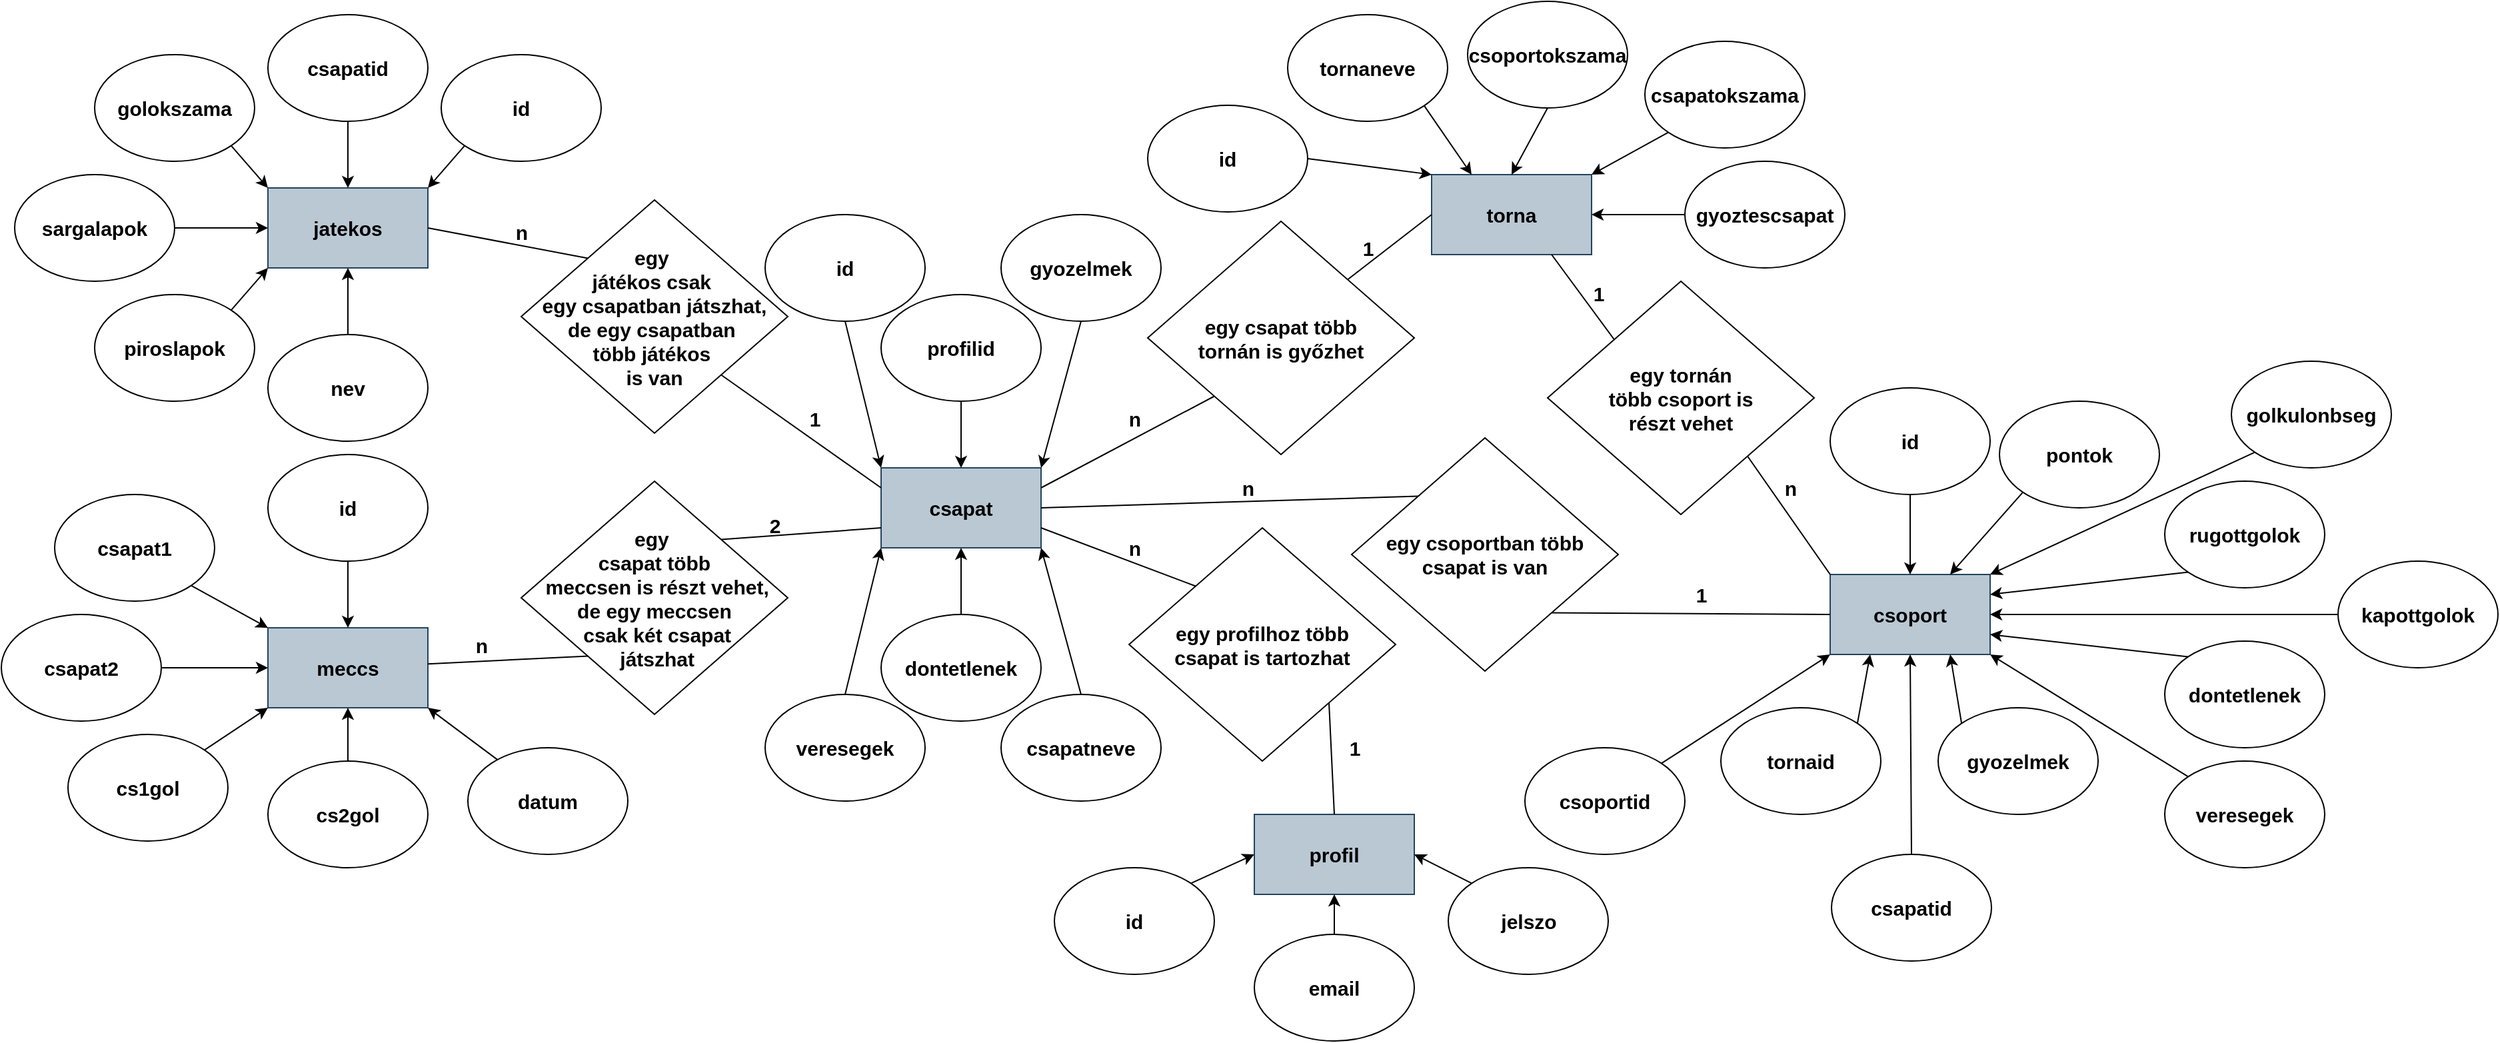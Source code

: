 <mxfile version="26.0.11">
  <diagram name="1 oldal" id="45SWZGfpTmhMQtiN2HCz">
    <mxGraphModel dx="5294" dy="1087" grid="1" gridSize="10" guides="1" tooltips="1" connect="1" arrows="1" fold="1" page="1" pageScale="1" pageWidth="827" pageHeight="1169" math="0" shadow="0">
      <root>
        <mxCell id="0" />
        <mxCell id="1" parent="0" />
        <mxCell id="uHJgrBrWEWg00T_D0lwI-1" value="&lt;font&gt;torna&lt;/font&gt;" style="rounded=0;whiteSpace=wrap;html=1;strokeWidth=1;fontStyle=1;fontSize=15;fontFamily=Helvetica;fillColor=#bac8d3;strokeColor=#23445d;" parent="1" vertex="1">
          <mxGeometry x="-1627" y="130" width="120" height="60" as="geometry" />
        </mxCell>
        <mxCell id="uHJgrBrWEWg00T_D0lwI-2" value="&lt;font&gt;csoportokszama&lt;/font&gt;" style="ellipse;whiteSpace=wrap;html=1;strokeWidth=1;fontStyle=1;fontSize=15;fontFamily=Helvetica;" parent="1" vertex="1">
          <mxGeometry x="-1600" width="120" height="80" as="geometry" />
        </mxCell>
        <mxCell id="uHJgrBrWEWg00T_D0lwI-3" value="&lt;font&gt;csapatokszama&lt;/font&gt;" style="ellipse;whiteSpace=wrap;html=1;strokeWidth=1;fontStyle=1;fontSize=15;fontFamily=Helvetica;" parent="1" vertex="1">
          <mxGeometry x="-1467" y="30" width="120" height="80" as="geometry" />
        </mxCell>
        <mxCell id="uHJgrBrWEWg00T_D0lwI-4" value="&lt;font&gt;id&lt;/font&gt;" style="ellipse;whiteSpace=wrap;html=1;strokeWidth=1;fontStyle=1;fontSize=15;fontFamily=Helvetica;" parent="1" vertex="1">
          <mxGeometry x="-1840" y="78" width="120" height="80" as="geometry" />
        </mxCell>
        <mxCell id="uHJgrBrWEWg00T_D0lwI-6" value="&lt;font&gt;gyoztescsapat&lt;/font&gt;" style="ellipse;whiteSpace=wrap;html=1;strokeWidth=1;fontStyle=1;fontSize=15;fontFamily=Helvetica;" parent="1" vertex="1">
          <mxGeometry x="-1437" y="120" width="120" height="80" as="geometry" />
        </mxCell>
        <mxCell id="uHJgrBrWEWg00T_D0lwI-7" value="" style="endArrow=classic;html=1;rounded=0;exitX=1;exitY=0.5;exitDx=0;exitDy=0;entryX=0;entryY=0;entryDx=0;entryDy=0;strokeWidth=1;fontStyle=1;fontSize=15;fontFamily=Helvetica;" parent="1" source="uHJgrBrWEWg00T_D0lwI-4" target="uHJgrBrWEWg00T_D0lwI-1" edge="1">
          <mxGeometry width="50" height="50" relative="1" as="geometry">
            <mxPoint x="-1467" y="250" as="sourcePoint" />
            <mxPoint x="-1417" y="200" as="targetPoint" />
          </mxGeometry>
        </mxCell>
        <mxCell id="uHJgrBrWEWg00T_D0lwI-8" value="" style="endArrow=classic;html=1;rounded=0;exitX=0.5;exitY=1;exitDx=0;exitDy=0;entryX=0.5;entryY=0;entryDx=0;entryDy=0;strokeWidth=1;fontStyle=1;fontSize=15;fontFamily=Helvetica;" parent="1" source="uHJgrBrWEWg00T_D0lwI-2" target="uHJgrBrWEWg00T_D0lwI-1" edge="1">
          <mxGeometry width="50" height="50" relative="1" as="geometry">
            <mxPoint x="-1197" y="260" as="sourcePoint" />
            <mxPoint x="-1147" y="210" as="targetPoint" />
          </mxGeometry>
        </mxCell>
        <mxCell id="uHJgrBrWEWg00T_D0lwI-9" value="" style="endArrow=classic;html=1;rounded=0;exitX=0;exitY=1;exitDx=0;exitDy=0;entryX=1;entryY=0;entryDx=0;entryDy=0;strokeWidth=1;fontStyle=1;fontSize=15;fontFamily=Helvetica;" parent="1" source="uHJgrBrWEWg00T_D0lwI-3" target="uHJgrBrWEWg00T_D0lwI-1" edge="1">
          <mxGeometry width="50" height="50" relative="1" as="geometry">
            <mxPoint x="-1197" y="260" as="sourcePoint" />
            <mxPoint x="-1147" y="210" as="targetPoint" />
          </mxGeometry>
        </mxCell>
        <mxCell id="uHJgrBrWEWg00T_D0lwI-10" value="" style="endArrow=classic;html=1;rounded=0;exitX=0;exitY=0.5;exitDx=0;exitDy=0;entryX=1;entryY=0.5;entryDx=0;entryDy=0;strokeWidth=1;fontStyle=1;fontSize=15;fontFamily=Helvetica;" parent="1" source="uHJgrBrWEWg00T_D0lwI-6" target="uHJgrBrWEWg00T_D0lwI-1" edge="1">
          <mxGeometry width="50" height="50" relative="1" as="geometry">
            <mxPoint x="-1197" y="260" as="sourcePoint" />
            <mxPoint x="-1147" y="210" as="targetPoint" />
          </mxGeometry>
        </mxCell>
        <mxCell id="uHJgrBrWEWg00T_D0lwI-11" value="&lt;font&gt;csoport&lt;/font&gt;" style="rounded=0;whiteSpace=wrap;html=1;strokeWidth=1;fontStyle=1;fontSize=15;fontFamily=Helvetica;fillColor=#bac8d3;strokeColor=#23445d;" parent="1" vertex="1">
          <mxGeometry x="-1328" y="430" width="120" height="60" as="geometry" />
        </mxCell>
        <mxCell id="uHJgrBrWEWg00T_D0lwI-12" value="&lt;font&gt;veresegek&lt;/font&gt;" style="ellipse;whiteSpace=wrap;html=1;strokeWidth=1;fontStyle=1;fontSize=15;fontFamily=Helvetica;" parent="1" vertex="1">
          <mxGeometry x="-1077" y="570" width="120" height="80" as="geometry" />
        </mxCell>
        <mxCell id="uHJgrBrWEWg00T_D0lwI-13" value="&lt;font&gt;csoportid&lt;/font&gt;" style="ellipse;whiteSpace=wrap;html=1;strokeWidth=1;fontStyle=1;fontSize=15;fontFamily=Helvetica;" parent="1" vertex="1">
          <mxGeometry x="-1557" y="560" width="120" height="80" as="geometry" />
        </mxCell>
        <mxCell id="uHJgrBrWEWg00T_D0lwI-14" value="&lt;font&gt;id&lt;/font&gt;" style="ellipse;whiteSpace=wrap;html=1;strokeWidth=1;fontStyle=1;fontSize=15;fontFamily=Helvetica;" parent="1" vertex="1">
          <mxGeometry x="-1328" y="290" width="120" height="80" as="geometry" />
        </mxCell>
        <mxCell id="uHJgrBrWEWg00T_D0lwI-15" value="&lt;font&gt;csapatid&lt;/font&gt;" style="ellipse;whiteSpace=wrap;html=1;strokeWidth=1;fontStyle=1;fontSize=15;fontFamily=Helvetica;" parent="1" vertex="1">
          <mxGeometry x="-1327" y="640" width="120" height="80" as="geometry" />
        </mxCell>
        <mxCell id="uHJgrBrWEWg00T_D0lwI-16" value="" style="endArrow=classic;html=1;rounded=0;exitX=0.5;exitY=1;exitDx=0;exitDy=0;entryX=0.5;entryY=0;entryDx=0;entryDy=0;strokeWidth=1;fontStyle=1;fontSize=15;fontFamily=Helvetica;" parent="1" source="uHJgrBrWEWg00T_D0lwI-14" target="uHJgrBrWEWg00T_D0lwI-11" edge="1">
          <mxGeometry width="50" height="50" relative="1" as="geometry">
            <mxPoint x="-1168" y="550" as="sourcePoint" />
            <mxPoint x="-1118" y="500" as="targetPoint" />
          </mxGeometry>
        </mxCell>
        <mxCell id="uHJgrBrWEWg00T_D0lwI-17" value="" style="endArrow=classic;html=1;rounded=0;exitX=0;exitY=0;exitDx=0;exitDy=0;entryX=1;entryY=1;entryDx=0;entryDy=0;strokeWidth=1;fontStyle=1;fontSize=15;fontFamily=Helvetica;" parent="1" source="uHJgrBrWEWg00T_D0lwI-12" target="uHJgrBrWEWg00T_D0lwI-11" edge="1">
          <mxGeometry width="50" height="50" relative="1" as="geometry">
            <mxPoint x="-1268" y="560" as="sourcePoint" />
            <mxPoint x="-1268" y="490" as="targetPoint" />
          </mxGeometry>
        </mxCell>
        <mxCell id="uHJgrBrWEWg00T_D0lwI-18" value="" style="endArrow=classic;html=1;rounded=0;exitX=1;exitY=0;exitDx=0;exitDy=0;entryX=0;entryY=1;entryDx=0;entryDy=0;strokeWidth=1;fontStyle=1;fontSize=15;fontFamily=Helvetica;" parent="1" source="uHJgrBrWEWg00T_D0lwI-13" target="uHJgrBrWEWg00T_D0lwI-11" edge="1">
          <mxGeometry width="50" height="50" relative="1" as="geometry">
            <mxPoint x="-898" y="560" as="sourcePoint" />
            <mxPoint x="-848" y="510" as="targetPoint" />
          </mxGeometry>
        </mxCell>
        <mxCell id="uHJgrBrWEWg00T_D0lwI-19" value="" style="endArrow=classic;html=1;rounded=0;exitX=0.5;exitY=0;exitDx=0;exitDy=0;entryX=0.5;entryY=1;entryDx=0;entryDy=0;strokeWidth=1;fontStyle=1;fontSize=15;fontFamily=Helvetica;" parent="1" source="uHJgrBrWEWg00T_D0lwI-15" target="uHJgrBrWEWg00T_D0lwI-11" edge="1">
          <mxGeometry width="50" height="50" relative="1" as="geometry">
            <mxPoint x="-898" y="560" as="sourcePoint" />
            <mxPoint x="-848" y="510" as="targetPoint" />
          </mxGeometry>
        </mxCell>
        <mxCell id="uHJgrBrWEWg00T_D0lwI-20" value="&lt;font&gt;dontetlenek&lt;/font&gt;" style="ellipse;whiteSpace=wrap;html=1;strokeWidth=1;fontStyle=1;fontSize=15;fontFamily=Helvetica;" parent="1" vertex="1">
          <mxGeometry x="-1077" y="480" width="120" height="80" as="geometry" />
        </mxCell>
        <mxCell id="uHJgrBrWEWg00T_D0lwI-21" value="&lt;font&gt;rugottgolok&lt;/font&gt;" style="ellipse;whiteSpace=wrap;html=1;strokeWidth=1;fontStyle=1;fontSize=15;fontFamily=Helvetica;" parent="1" vertex="1">
          <mxGeometry x="-1077" y="360" width="120" height="80" as="geometry" />
        </mxCell>
        <mxCell id="uHJgrBrWEWg00T_D0lwI-22" value="&lt;font&gt;pontok&lt;/font&gt;" style="ellipse;whiteSpace=wrap;html=1;strokeWidth=1;fontStyle=1;fontSize=15;fontFamily=Helvetica;" parent="1" vertex="1">
          <mxGeometry x="-1201" y="300" width="120" height="80" as="geometry" />
        </mxCell>
        <mxCell id="uHJgrBrWEWg00T_D0lwI-24" value="" style="endArrow=none;html=1;rounded=0;entryX=0;entryY=0;entryDx=0;entryDy=0;exitX=1;exitY=1;exitDx=0;exitDy=0;strokeWidth=1;fontStyle=1;fontSize=15;fontFamily=Helvetica;" parent="1" source="PWvbE_PI87FFjgbpCW56-83" target="uHJgrBrWEWg00T_D0lwI-11" edge="1">
          <mxGeometry width="50" height="50" relative="1" as="geometry">
            <mxPoint x="-1390.5" y="332.5" as="sourcePoint" />
            <mxPoint x="-1378" y="390" as="targetPoint" />
          </mxGeometry>
        </mxCell>
        <mxCell id="uHJgrBrWEWg00T_D0lwI-25" value="&lt;font&gt;n&lt;/font&gt;" style="text;html=1;align=center;verticalAlign=middle;resizable=0;points=[];autosize=1;strokeColor=none;fillColor=none;strokeWidth=1;fontStyle=1;fontSize=15;fontFamily=Helvetica;" parent="1" vertex="1">
          <mxGeometry x="-1373" y="350" width="30" height="30" as="geometry" />
        </mxCell>
        <mxCell id="uHJgrBrWEWg00T_D0lwI-26" value="" style="endArrow=none;html=1;rounded=0;exitX=0.75;exitY=1;exitDx=0;exitDy=0;entryX=0;entryY=0;entryDx=0;entryDy=0;strokeWidth=1;fontStyle=1;fontSize=15;fontFamily=Helvetica;" parent="1" source="uHJgrBrWEWg00T_D0lwI-1" target="PWvbE_PI87FFjgbpCW56-83" edge="1">
          <mxGeometry width="50" height="50" relative="1" as="geometry">
            <mxPoint x="-1427" y="430" as="sourcePoint" />
            <mxPoint x="-1485.5" y="257.5" as="targetPoint" />
          </mxGeometry>
        </mxCell>
        <mxCell id="uHJgrBrWEWg00T_D0lwI-27" value="1" style="text;html=1;align=center;verticalAlign=middle;resizable=0;points=[];autosize=1;strokeColor=none;fillColor=none;strokeWidth=1;fontStyle=1;fontSize=15;fontFamily=Helvetica;" parent="1" vertex="1">
          <mxGeometry x="-1517" y="204" width="30" height="30" as="geometry" />
        </mxCell>
        <mxCell id="uHJgrBrWEWg00T_D0lwI-28" value="" style="endArrow=classic;html=1;rounded=0;exitX=0;exitY=0;exitDx=0;exitDy=0;entryX=1;entryY=0.75;entryDx=0;entryDy=0;strokeWidth=1;fontStyle=1;fontSize=15;fontFamily=Helvetica;" parent="1" source="uHJgrBrWEWg00T_D0lwI-20" target="uHJgrBrWEWg00T_D0lwI-11" edge="1">
          <mxGeometry width="50" height="50" relative="1" as="geometry">
            <mxPoint x="-1268" y="290" as="sourcePoint" />
            <mxPoint x="-1218" y="240" as="targetPoint" />
          </mxGeometry>
        </mxCell>
        <mxCell id="uHJgrBrWEWg00T_D0lwI-29" value="" style="endArrow=classic;html=1;rounded=0;entryX=1;entryY=0.25;entryDx=0;entryDy=0;exitX=0;exitY=1;exitDx=0;exitDy=0;strokeWidth=1;fontStyle=1;fontSize=15;fontFamily=Helvetica;" parent="1" source="uHJgrBrWEWg00T_D0lwI-21" target="uHJgrBrWEWg00T_D0lwI-11" edge="1">
          <mxGeometry width="50" height="50" relative="1" as="geometry">
            <mxPoint x="-1007" y="420" as="sourcePoint" />
            <mxPoint x="-1218" y="240" as="targetPoint" />
          </mxGeometry>
        </mxCell>
        <mxCell id="uHJgrBrWEWg00T_D0lwI-30" value="" style="endArrow=classic;html=1;rounded=0;exitX=0;exitY=1;exitDx=0;exitDy=0;entryX=0.75;entryY=0;entryDx=0;entryDy=0;strokeWidth=1;fontStyle=1;fontSize=15;fontFamily=Helvetica;" parent="1" source="uHJgrBrWEWg00T_D0lwI-22" target="uHJgrBrWEWg00T_D0lwI-11" edge="1">
          <mxGeometry width="50" height="50" relative="1" as="geometry">
            <mxPoint x="-1268" y="290" as="sourcePoint" />
            <mxPoint x="-1218" y="240" as="targetPoint" />
          </mxGeometry>
        </mxCell>
        <mxCell id="uHJgrBrWEWg00T_D0lwI-31" value="gyozelmek" style="ellipse;whiteSpace=wrap;html=1;strokeWidth=1;fontStyle=1;fontSize=15;fontFamily=Helvetica;" parent="1" vertex="1">
          <mxGeometry x="-1247" y="530" width="120" height="80" as="geometry" />
        </mxCell>
        <mxCell id="uHJgrBrWEWg00T_D0lwI-32" value="golkulonbseg" style="ellipse;whiteSpace=wrap;html=1;strokeWidth=1;fontStyle=1;fontSize=15;fontFamily=Helvetica;" parent="1" vertex="1">
          <mxGeometry x="-1027" y="270" width="120" height="80" as="geometry" />
        </mxCell>
        <mxCell id="uHJgrBrWEWg00T_D0lwI-33" value="kapottgolok" style="ellipse;whiteSpace=wrap;html=1;strokeWidth=1;fontStyle=1;fontSize=15;fontFamily=Helvetica;" parent="1" vertex="1">
          <mxGeometry x="-947" y="420" width="120" height="80" as="geometry" />
        </mxCell>
        <mxCell id="uHJgrBrWEWg00T_D0lwI-34" value="tornaid" style="ellipse;whiteSpace=wrap;html=1;strokeWidth=1;fontStyle=1;fontSize=15;fontFamily=Helvetica;" parent="1" vertex="1">
          <mxGeometry x="-1410" y="530" width="120" height="80" as="geometry" />
        </mxCell>
        <mxCell id="uHJgrBrWEWg00T_D0lwI-35" value="" style="endArrow=classic;html=1;rounded=0;entryX=0.25;entryY=1;entryDx=0;entryDy=0;strokeWidth=1;fontStyle=1;fontSize=15;fontFamily=Helvetica;exitX=1;exitY=0;exitDx=0;exitDy=0;" parent="1" source="uHJgrBrWEWg00T_D0lwI-34" target="uHJgrBrWEWg00T_D0lwI-11" edge="1">
          <mxGeometry width="50" height="50" relative="1" as="geometry">
            <mxPoint x="-1310" y="530" as="sourcePoint" />
            <mxPoint x="-1407" y="460" as="targetPoint" />
          </mxGeometry>
        </mxCell>
        <mxCell id="uHJgrBrWEWg00T_D0lwI-36" value="" style="endArrow=classic;html=1;rounded=0;exitX=0;exitY=0;exitDx=0;exitDy=0;entryX=0.75;entryY=1;entryDx=0;entryDy=0;strokeWidth=1;fontStyle=1;fontSize=15;fontFamily=Helvetica;" parent="1" source="uHJgrBrWEWg00T_D0lwI-31" target="uHJgrBrWEWg00T_D0lwI-11" edge="1">
          <mxGeometry width="50" height="50" relative="1" as="geometry">
            <mxPoint x="-1177" y="510" as="sourcePoint" />
            <mxPoint x="-1127" y="460" as="targetPoint" />
          </mxGeometry>
        </mxCell>
        <mxCell id="uHJgrBrWEWg00T_D0lwI-37" value="" style="endArrow=classic;html=1;rounded=0;exitX=0;exitY=0.5;exitDx=0;exitDy=0;entryX=1;entryY=0.5;entryDx=0;entryDy=0;strokeWidth=1;fontStyle=1;fontSize=15;fontFamily=Helvetica;" parent="1" source="uHJgrBrWEWg00T_D0lwI-33" target="uHJgrBrWEWg00T_D0lwI-11" edge="1">
          <mxGeometry width="50" height="50" relative="1" as="geometry">
            <mxPoint x="-1177" y="510" as="sourcePoint" />
            <mxPoint x="-1127" y="460" as="targetPoint" />
          </mxGeometry>
        </mxCell>
        <mxCell id="uHJgrBrWEWg00T_D0lwI-38" value="" style="endArrow=classic;html=1;rounded=0;exitX=0;exitY=1;exitDx=0;exitDy=0;entryX=1;entryY=0;entryDx=0;entryDy=0;strokeWidth=1;fontStyle=1;fontSize=15;fontFamily=Helvetica;" parent="1" source="uHJgrBrWEWg00T_D0lwI-32" target="uHJgrBrWEWg00T_D0lwI-11" edge="1">
          <mxGeometry width="50" height="50" relative="1" as="geometry">
            <mxPoint x="-1177" y="510" as="sourcePoint" />
            <mxPoint x="-1127" y="460" as="targetPoint" />
          </mxGeometry>
        </mxCell>
        <mxCell id="PWvbE_PI87FFjgbpCW56-3" value="&lt;font&gt;&lt;span&gt;profil&lt;/span&gt;&lt;/font&gt;" style="rounded=0;whiteSpace=wrap;html=1;fontSize=15;strokeWidth=1;fontStyle=1;fillColor=#bac8d3;strokeColor=#23445d;" vertex="1" parent="1">
          <mxGeometry x="-1760" y="610" width="120" height="60" as="geometry" />
        </mxCell>
        <mxCell id="PWvbE_PI87FFjgbpCW56-4" value="&lt;font&gt;jelszo&lt;/font&gt;" style="ellipse;whiteSpace=wrap;html=1;strokeWidth=1;fontStyle=1;fontSize=15;fontFamily=Helvetica;" vertex="1" parent="1">
          <mxGeometry x="-1614.5" y="650" width="120" height="80" as="geometry" />
        </mxCell>
        <mxCell id="PWvbE_PI87FFjgbpCW56-6" value="&lt;font&gt;id&lt;/font&gt;" style="ellipse;whiteSpace=wrap;html=1;strokeWidth=1;fontStyle=1;fontSize=15;fontFamily=Helvetica;" vertex="1" parent="1">
          <mxGeometry x="-1910" y="650" width="120" height="80" as="geometry" />
        </mxCell>
        <mxCell id="PWvbE_PI87FFjgbpCW56-7" value="&lt;font&gt;email&lt;/font&gt;" style="ellipse;whiteSpace=wrap;html=1;strokeWidth=1;fontStyle=1;fontSize=15;fontFamily=Helvetica;" vertex="1" parent="1">
          <mxGeometry x="-1760" y="700" width="120" height="80" as="geometry" />
        </mxCell>
        <mxCell id="PWvbE_PI87FFjgbpCW56-8" value="" style="endArrow=classic;html=1;rounded=0;exitX=0;exitY=0;exitDx=0;exitDy=0;entryX=1;entryY=0.5;entryDx=0;entryDy=0;fontSize=15;strokeWidth=1;fontStyle=1" edge="1" parent="1" source="PWvbE_PI87FFjgbpCW56-4" target="PWvbE_PI87FFjgbpCW56-3">
          <mxGeometry width="50" height="50" relative="1" as="geometry">
            <mxPoint x="-1570" y="520" as="sourcePoint" />
            <mxPoint x="-1520" y="470" as="targetPoint" />
          </mxGeometry>
        </mxCell>
        <mxCell id="PWvbE_PI87FFjgbpCW56-10" value="" style="endArrow=classic;html=1;rounded=0;exitX=0.5;exitY=0;exitDx=0;exitDy=0;entryX=0.5;entryY=1;entryDx=0;entryDy=0;fontSize=15;strokeWidth=1;fontStyle=1" edge="1" parent="1" source="PWvbE_PI87FFjgbpCW56-7" target="PWvbE_PI87FFjgbpCW56-3">
          <mxGeometry width="50" height="50" relative="1" as="geometry">
            <mxPoint x="-1570" y="520" as="sourcePoint" />
            <mxPoint x="-1520" y="470" as="targetPoint" />
          </mxGeometry>
        </mxCell>
        <mxCell id="PWvbE_PI87FFjgbpCW56-11" value="" style="endArrow=classic;html=1;rounded=0;exitX=1;exitY=0;exitDx=0;exitDy=0;entryX=0;entryY=0.5;entryDx=0;entryDy=0;fontSize=15;strokeWidth=1;fontStyle=1" edge="1" parent="1" source="PWvbE_PI87FFjgbpCW56-6" target="PWvbE_PI87FFjgbpCW56-3">
          <mxGeometry width="50" height="50" relative="1" as="geometry">
            <mxPoint x="-1570" y="520" as="sourcePoint" />
            <mxPoint x="-1520" y="470" as="targetPoint" />
          </mxGeometry>
        </mxCell>
        <mxCell id="PWvbE_PI87FFjgbpCW56-12" value="&lt;font&gt;&lt;span&gt;csapat&lt;/span&gt;&lt;/font&gt;" style="rounded=0;whiteSpace=wrap;html=1;fontSize=15;strokeWidth=1;fontStyle=1;fillColor=#bac8d3;strokeColor=#23445d;" vertex="1" parent="1">
          <mxGeometry x="-2040" y="350" width="120" height="60" as="geometry" />
        </mxCell>
        <mxCell id="PWvbE_PI87FFjgbpCW56-13" value="&lt;font&gt;profilid&lt;/font&gt;" style="ellipse;whiteSpace=wrap;html=1;strokeWidth=1;fontStyle=1;fontSize=15;fontFamily=Helvetica;" vertex="1" parent="1">
          <mxGeometry x="-2040" y="220" width="120" height="80" as="geometry" />
        </mxCell>
        <mxCell id="PWvbE_PI87FFjgbpCW56-14" value="&lt;font&gt;gyozelmek&lt;/font&gt;" style="ellipse;whiteSpace=wrap;html=1;strokeWidth=1;fontStyle=1;fontSize=15;fontFamily=Helvetica;" vertex="1" parent="1">
          <mxGeometry x="-1950" y="160" width="120" height="80" as="geometry" />
        </mxCell>
        <mxCell id="PWvbE_PI87FFjgbpCW56-15" value="&lt;font&gt;id&lt;/font&gt;" style="ellipse;whiteSpace=wrap;html=1;strokeWidth=1;fontStyle=1;fontSize=15;fontFamily=Helvetica;" vertex="1" parent="1">
          <mxGeometry x="-2127" y="160" width="120" height="80" as="geometry" />
        </mxCell>
        <mxCell id="PWvbE_PI87FFjgbpCW56-17" value="" style="endArrow=classic;html=1;rounded=0;exitX=0.5;exitY=1;exitDx=0;exitDy=0;entryX=0.5;entryY=0;entryDx=0;entryDy=0;fontSize=15;strokeWidth=1;fontStyle=1" edge="1" parent="1" source="PWvbE_PI87FFjgbpCW56-13" target="PWvbE_PI87FFjgbpCW56-12">
          <mxGeometry width="50" height="50" relative="1" as="geometry">
            <mxPoint x="-1860" y="250" as="sourcePoint" />
            <mxPoint x="-1810" y="200" as="targetPoint" />
          </mxGeometry>
        </mxCell>
        <mxCell id="PWvbE_PI87FFjgbpCW56-18" value="" style="endArrow=classic;html=1;rounded=0;exitX=0.5;exitY=1;exitDx=0;exitDy=0;entryX=1;entryY=0;entryDx=0;entryDy=0;fontSize=15;strokeWidth=1;fontStyle=1" edge="1" parent="1" source="PWvbE_PI87FFjgbpCW56-14" target="PWvbE_PI87FFjgbpCW56-12">
          <mxGeometry width="50" height="50" relative="1" as="geometry">
            <mxPoint x="-1860" y="250" as="sourcePoint" />
            <mxPoint x="-1810" y="200" as="targetPoint" />
          </mxGeometry>
        </mxCell>
        <mxCell id="PWvbE_PI87FFjgbpCW56-20" value="" style="endArrow=classic;html=1;rounded=0;exitX=0.5;exitY=1;exitDx=0;exitDy=0;entryX=0;entryY=0;entryDx=0;entryDy=0;fontSize=15;strokeWidth=1;fontStyle=1" edge="1" parent="1" source="PWvbE_PI87FFjgbpCW56-15" target="PWvbE_PI87FFjgbpCW56-12">
          <mxGeometry width="50" height="50" relative="1" as="geometry">
            <mxPoint x="-1860" y="250" as="sourcePoint" />
            <mxPoint x="-1810" y="200" as="targetPoint" />
          </mxGeometry>
        </mxCell>
        <mxCell id="PWvbE_PI87FFjgbpCW56-21" value="&lt;font&gt;&lt;span&gt;meccs&lt;/span&gt;&lt;/font&gt;" style="rounded=0;whiteSpace=wrap;html=1;fontSize=15;strokeWidth=1;fontStyle=1;fillColor=#bac8d3;strokeColor=#23445d;" vertex="1" parent="1">
          <mxGeometry x="-2500" y="470" width="120" height="60" as="geometry" />
        </mxCell>
        <mxCell id="PWvbE_PI87FFjgbpCW56-22" value="&lt;font&gt;csapat1&lt;/font&gt;" style="ellipse;whiteSpace=wrap;html=1;strokeWidth=1;fontStyle=1;fontSize=15;fontFamily=Helvetica;" vertex="1" parent="1">
          <mxGeometry x="-2660" y="370" width="120" height="80" as="geometry" />
        </mxCell>
        <mxCell id="PWvbE_PI87FFjgbpCW56-23" value="&lt;font&gt;csapat2&lt;/font&gt;" style="ellipse;whiteSpace=wrap;html=1;strokeWidth=1;fontStyle=1;fontSize=15;fontFamily=Helvetica;" vertex="1" parent="1">
          <mxGeometry x="-2700" y="460" width="120" height="80" as="geometry" />
        </mxCell>
        <mxCell id="PWvbE_PI87FFjgbpCW56-24" value="&lt;font&gt;id&lt;/font&gt;" style="ellipse;whiteSpace=wrap;html=1;strokeWidth=1;fontStyle=1;fontSize=15;fontFamily=Helvetica;" vertex="1" parent="1">
          <mxGeometry x="-2500" y="340" width="120" height="80" as="geometry" />
        </mxCell>
        <mxCell id="PWvbE_PI87FFjgbpCW56-25" value="&lt;font&gt;cs1gol&lt;/font&gt;" style="ellipse;whiteSpace=wrap;html=1;strokeWidth=1;fontStyle=1;fontSize=15;fontFamily=Helvetica;" vertex="1" parent="1">
          <mxGeometry x="-2650" y="550" width="120" height="80" as="geometry" />
        </mxCell>
        <mxCell id="PWvbE_PI87FFjgbpCW56-26" value="" style="endArrow=classic;html=1;rounded=0;exitX=1;exitY=1;exitDx=0;exitDy=0;entryX=0;entryY=0;entryDx=0;entryDy=0;fontSize=15;strokeWidth=1;fontStyle=1" edge="1" parent="1" source="PWvbE_PI87FFjgbpCW56-22" target="PWvbE_PI87FFjgbpCW56-21">
          <mxGeometry width="50" height="50" relative="1" as="geometry">
            <mxPoint x="-2310" y="370" as="sourcePoint" />
            <mxPoint x="-2260" y="320" as="targetPoint" />
          </mxGeometry>
        </mxCell>
        <mxCell id="PWvbE_PI87FFjgbpCW56-27" value="" style="endArrow=classic;html=1;rounded=0;exitX=1;exitY=0.5;exitDx=0;exitDy=0;entryX=0;entryY=0.5;entryDx=0;entryDy=0;fontSize=15;strokeWidth=1;fontStyle=1" edge="1" parent="1" source="PWvbE_PI87FFjgbpCW56-23" target="PWvbE_PI87FFjgbpCW56-21">
          <mxGeometry width="50" height="50" relative="1" as="geometry">
            <mxPoint x="-2310" y="370" as="sourcePoint" />
            <mxPoint x="-2260" y="320" as="targetPoint" />
          </mxGeometry>
        </mxCell>
        <mxCell id="PWvbE_PI87FFjgbpCW56-28" value="" style="endArrow=classic;html=1;rounded=0;exitX=1;exitY=0;exitDx=0;exitDy=0;entryX=0;entryY=1;entryDx=0;entryDy=0;fontSize=15;strokeWidth=1;fontStyle=1" edge="1" parent="1" source="PWvbE_PI87FFjgbpCW56-25" target="PWvbE_PI87FFjgbpCW56-21">
          <mxGeometry width="50" height="50" relative="1" as="geometry">
            <mxPoint x="-2310" y="370" as="sourcePoint" />
            <mxPoint x="-2260" y="320" as="targetPoint" />
          </mxGeometry>
        </mxCell>
        <mxCell id="PWvbE_PI87FFjgbpCW56-29" value="" style="endArrow=classic;html=1;rounded=0;exitX=0.5;exitY=1;exitDx=0;exitDy=0;entryX=0.5;entryY=0;entryDx=0;entryDy=0;fontSize=15;strokeWidth=1;fontStyle=1" edge="1" parent="1" source="PWvbE_PI87FFjgbpCW56-24" target="PWvbE_PI87FFjgbpCW56-21">
          <mxGeometry width="50" height="50" relative="1" as="geometry">
            <mxPoint x="-2310" y="370" as="sourcePoint" />
            <mxPoint x="-2260" y="320" as="targetPoint" />
          </mxGeometry>
        </mxCell>
        <mxCell id="PWvbE_PI87FFjgbpCW56-30" value="&lt;font&gt;&lt;span&gt;jatekos&lt;/span&gt;&lt;/font&gt;" style="rounded=0;whiteSpace=wrap;html=1;fontSize=15;strokeWidth=1;fontStyle=1;fillColor=#bac8d3;strokeColor=#23445d;" vertex="1" parent="1">
          <mxGeometry x="-2500" y="140" width="120" height="60" as="geometry" />
        </mxCell>
        <mxCell id="PWvbE_PI87FFjgbpCW56-31" value="&lt;font&gt;id&lt;/font&gt;" style="ellipse;whiteSpace=wrap;html=1;strokeWidth=1;fontStyle=1;fontSize=15;fontFamily=Helvetica;" vertex="1" parent="1">
          <mxGeometry x="-2370" y="40" width="120" height="80" as="geometry" />
        </mxCell>
        <mxCell id="PWvbE_PI87FFjgbpCW56-32" value="&lt;font&gt;csapatid&lt;/font&gt;" style="ellipse;whiteSpace=wrap;html=1;strokeWidth=1;fontStyle=1;fontSize=15;fontFamily=Helvetica;" vertex="1" parent="1">
          <mxGeometry x="-2500" y="10" width="120" height="80" as="geometry" />
        </mxCell>
        <mxCell id="PWvbE_PI87FFjgbpCW56-33" value="&lt;font&gt;golokszama&lt;/font&gt;" style="ellipse;whiteSpace=wrap;html=1;strokeWidth=1;fontStyle=1;fontSize=15;fontFamily=Helvetica;" vertex="1" parent="1">
          <mxGeometry x="-2630" y="40" width="120" height="80" as="geometry" />
        </mxCell>
        <mxCell id="PWvbE_PI87FFjgbpCW56-34" value="&lt;font&gt;sargalapok&lt;/font&gt;" style="ellipse;whiteSpace=wrap;html=1;strokeWidth=1;fontStyle=1;fontSize=15;fontFamily=Helvetica;" vertex="1" parent="1">
          <mxGeometry x="-2690" y="130" width="120" height="80" as="geometry" />
        </mxCell>
        <mxCell id="PWvbE_PI87FFjgbpCW56-35" value="" style="endArrow=classic;html=1;rounded=0;exitX=0;exitY=1;exitDx=0;exitDy=0;entryX=1;entryY=0;entryDx=0;entryDy=0;fontSize=15;strokeWidth=1;fontStyle=1" edge="1" parent="1" source="PWvbE_PI87FFjgbpCW56-31" target="PWvbE_PI87FFjgbpCW56-30">
          <mxGeometry width="50" height="50" relative="1" as="geometry">
            <mxPoint x="-2320" y="40" as="sourcePoint" />
            <mxPoint x="-2270" y="-10" as="targetPoint" />
          </mxGeometry>
        </mxCell>
        <mxCell id="PWvbE_PI87FFjgbpCW56-36" value="" style="endArrow=classic;html=1;rounded=0;exitX=0.5;exitY=1;exitDx=0;exitDy=0;entryX=0.5;entryY=0;entryDx=0;entryDy=0;fontSize=15;strokeWidth=1;fontStyle=1" edge="1" parent="1" source="PWvbE_PI87FFjgbpCW56-32" target="PWvbE_PI87FFjgbpCW56-30">
          <mxGeometry width="50" height="50" relative="1" as="geometry">
            <mxPoint x="-2320" y="40" as="sourcePoint" />
            <mxPoint x="-2270" y="-10" as="targetPoint" />
          </mxGeometry>
        </mxCell>
        <mxCell id="PWvbE_PI87FFjgbpCW56-37" value="" style="endArrow=classic;html=1;rounded=0;exitX=1;exitY=0.5;exitDx=0;exitDy=0;entryX=0;entryY=0.5;entryDx=0;entryDy=0;fontSize=15;strokeWidth=1;fontStyle=1" edge="1" parent="1" source="PWvbE_PI87FFjgbpCW56-34" target="PWvbE_PI87FFjgbpCW56-30">
          <mxGeometry width="50" height="50" relative="1" as="geometry">
            <mxPoint x="-2320" y="40" as="sourcePoint" />
            <mxPoint x="-2270" y="-10" as="targetPoint" />
          </mxGeometry>
        </mxCell>
        <mxCell id="PWvbE_PI87FFjgbpCW56-38" value="" style="endArrow=classic;html=1;rounded=0;exitX=1;exitY=1;exitDx=0;exitDy=0;entryX=0;entryY=0;entryDx=0;entryDy=0;fontSize=15;strokeWidth=1;fontStyle=1" edge="1" parent="1" source="PWvbE_PI87FFjgbpCW56-33" target="PWvbE_PI87FFjgbpCW56-30">
          <mxGeometry width="50" height="50" relative="1" as="geometry">
            <mxPoint x="-2320" y="40" as="sourcePoint" />
            <mxPoint x="-2270" y="-10" as="targetPoint" />
          </mxGeometry>
        </mxCell>
        <mxCell id="PWvbE_PI87FFjgbpCW56-39" value="&lt;font&gt;piroslapok&lt;/font&gt;" style="ellipse;whiteSpace=wrap;html=1;strokeWidth=1;fontStyle=1;fontSize=15;fontFamily=Helvetica;" vertex="1" parent="1">
          <mxGeometry x="-2630" y="220" width="120" height="80" as="geometry" />
        </mxCell>
        <mxCell id="PWvbE_PI87FFjgbpCW56-40" value="" style="endArrow=classic;html=1;rounded=0;exitX=1;exitY=0;exitDx=0;exitDy=0;entryX=0;entryY=1;entryDx=0;entryDy=0;fontSize=15;strokeWidth=1;fontStyle=1" edge="1" parent="1" source="PWvbE_PI87FFjgbpCW56-39" target="PWvbE_PI87FFjgbpCW56-30">
          <mxGeometry width="50" height="50" relative="1" as="geometry">
            <mxPoint x="-2130" y="190" as="sourcePoint" />
            <mxPoint x="-2310" y="320" as="targetPoint" />
          </mxGeometry>
        </mxCell>
        <mxCell id="PWvbE_PI87FFjgbpCW56-41" value="&lt;span style=&quot;background-color: transparent; color: light-dark(rgb(0, 0, 0), rgb(255, 255, 255));&quot;&gt;nev&lt;/span&gt;" style="ellipse;whiteSpace=wrap;html=1;strokeWidth=1;fontStyle=1;fontSize=15;fontFamily=Helvetica;" vertex="1" parent="1">
          <mxGeometry x="-2500" y="250" width="120" height="80" as="geometry" />
        </mxCell>
        <mxCell id="PWvbE_PI87FFjgbpCW56-42" value="" style="endArrow=classic;html=1;rounded=0;exitX=0.5;exitY=0;exitDx=0;exitDy=0;entryX=0.5;entryY=1;entryDx=0;entryDy=0;fontSize=15;strokeWidth=1;fontStyle=1" edge="1" parent="1" source="PWvbE_PI87FFjgbpCW56-41" target="PWvbE_PI87FFjgbpCW56-30">
          <mxGeometry width="50" height="50" relative="1" as="geometry">
            <mxPoint x="-1970" y="140" as="sourcePoint" />
            <mxPoint x="-2150" y="270" as="targetPoint" />
          </mxGeometry>
        </mxCell>
        <mxCell id="PWvbE_PI87FFjgbpCW56-43" value="&lt;font&gt;cs2gol&lt;/font&gt;" style="ellipse;whiteSpace=wrap;html=1;strokeWidth=1;fontStyle=1;fontSize=15;fontFamily=Helvetica;" vertex="1" parent="1">
          <mxGeometry x="-2500" y="570" width="120" height="80" as="geometry" />
        </mxCell>
        <mxCell id="PWvbE_PI87FFjgbpCW56-44" value="&lt;font&gt;datum&lt;/font&gt;" style="ellipse;whiteSpace=wrap;html=1;strokeWidth=1;fontStyle=1;fontSize=15;fontFamily=Helvetica;" vertex="1" parent="1">
          <mxGeometry x="-2350" y="560" width="120" height="80" as="geometry" />
        </mxCell>
        <mxCell id="PWvbE_PI87FFjgbpCW56-45" value="" style="endArrow=classic;html=1;rounded=0;exitX=0.5;exitY=0;exitDx=0;exitDy=0;entryX=0.5;entryY=1;entryDx=0;entryDy=0;fontSize=15;strokeWidth=1;fontStyle=1" edge="1" parent="1" source="PWvbE_PI87FFjgbpCW56-43" target="PWvbE_PI87FFjgbpCW56-21">
          <mxGeometry width="50" height="50" relative="1" as="geometry">
            <mxPoint x="-2100" y="490" as="sourcePoint" />
            <mxPoint x="-2280" y="620" as="targetPoint" />
          </mxGeometry>
        </mxCell>
        <mxCell id="PWvbE_PI87FFjgbpCW56-46" value="" style="endArrow=classic;html=1;rounded=0;exitX=0.186;exitY=0.113;exitDx=0;exitDy=0;entryX=1;entryY=1;entryDx=0;entryDy=0;fontSize=15;strokeWidth=1;exitPerimeter=0;fontStyle=1" edge="1" parent="1" source="PWvbE_PI87FFjgbpCW56-44" target="PWvbE_PI87FFjgbpCW56-21">
          <mxGeometry width="50" height="50" relative="1" as="geometry">
            <mxPoint x="-2100" y="490" as="sourcePoint" />
            <mxPoint x="-2280" y="650" as="targetPoint" />
          </mxGeometry>
        </mxCell>
        <mxCell id="PWvbE_PI87FFjgbpCW56-48" value="&lt;font&gt;dontetlenek&lt;/font&gt;" style="ellipse;whiteSpace=wrap;html=1;strokeWidth=1;fontStyle=1;fontSize=15;fontFamily=Helvetica;" vertex="1" parent="1">
          <mxGeometry x="-2040" y="460" width="120" height="80" as="geometry" />
        </mxCell>
        <mxCell id="PWvbE_PI87FFjgbpCW56-49" value="&lt;font&gt;csapatneve&lt;/font&gt;" style="ellipse;whiteSpace=wrap;html=1;strokeWidth=1;fontStyle=1;fontSize=15;fontFamily=Helvetica;" vertex="1" parent="1">
          <mxGeometry x="-1950" y="520" width="120" height="80" as="geometry" />
        </mxCell>
        <mxCell id="PWvbE_PI87FFjgbpCW56-50" value="&lt;font&gt;veresegek&lt;/font&gt;" style="ellipse;whiteSpace=wrap;html=1;strokeWidth=1;fontStyle=1;fontSize=15;fontFamily=Helvetica;" vertex="1" parent="1">
          <mxGeometry x="-2127" y="520" width="120" height="80" as="geometry" />
        </mxCell>
        <mxCell id="PWvbE_PI87FFjgbpCW56-51" value="" style="endArrow=classic;html=1;rounded=0;entryX=0.5;entryY=1;entryDx=0;entryDy=0;fontSize=15;strokeWidth=1;exitX=0.5;exitY=0;exitDx=0;exitDy=0;fontStyle=1" edge="1" parent="1" source="PWvbE_PI87FFjgbpCW56-48" target="PWvbE_PI87FFjgbpCW56-12">
          <mxGeometry width="50" height="50" relative="1" as="geometry">
            <mxPoint x="-1980" y="470" as="sourcePoint" />
            <mxPoint x="-1980" y="606" as="targetPoint" />
          </mxGeometry>
        </mxCell>
        <mxCell id="PWvbE_PI87FFjgbpCW56-52" value="" style="endArrow=classic;html=1;rounded=0;exitX=0.5;exitY=0;exitDx=0;exitDy=0;entryX=1;entryY=1;entryDx=0;entryDy=0;fontSize=15;strokeWidth=1;fontStyle=1" edge="1" parent="1" source="PWvbE_PI87FFjgbpCW56-49" target="PWvbE_PI87FFjgbpCW56-12">
          <mxGeometry width="50" height="50" relative="1" as="geometry">
            <mxPoint x="-1860" y="506" as="sourcePoint" />
            <mxPoint x="-1920" y="606" as="targetPoint" />
          </mxGeometry>
        </mxCell>
        <mxCell id="PWvbE_PI87FFjgbpCW56-53" value="" style="endArrow=classic;html=1;rounded=0;exitX=0.5;exitY=0;exitDx=0;exitDy=0;entryX=0;entryY=1;entryDx=0;entryDy=0;fontSize=15;strokeWidth=1;fontStyle=1" edge="1" parent="1" source="PWvbE_PI87FFjgbpCW56-50" target="PWvbE_PI87FFjgbpCW56-12">
          <mxGeometry width="50" height="50" relative="1" as="geometry">
            <mxPoint x="-1860" y="506" as="sourcePoint" />
            <mxPoint x="-2040" y="606" as="targetPoint" />
          </mxGeometry>
        </mxCell>
        <mxCell id="PWvbE_PI87FFjgbpCW56-55" value="egy&amp;nbsp;&lt;div&gt;csapat&amp;nbsp;&lt;span style=&quot;background-color: transparent; color: light-dark(rgb(0, 0, 0), rgb(255, 255, 255));&quot;&gt;több&lt;/span&gt;&lt;div&gt;&lt;div&gt;&amp;nbsp;meccsen is részt vehet,&lt;/div&gt;&lt;div&gt;de egy meccsen&lt;/div&gt;&lt;div&gt;&amp;nbsp;csak két csapat&lt;/div&gt;&lt;div&gt;&amp;nbsp;játszhat&lt;/div&gt;&lt;/div&gt;&lt;/div&gt;" style="rhombus;strokeWidth=1;fontStyle=1;fontSize=15;verticalAlign=middle;whiteSpace=wrap;html=1;horizontal=1;fontFamily=Helvetica;" vertex="1" parent="1">
          <mxGeometry x="-2310" y="360" width="200" height="175" as="geometry" />
        </mxCell>
        <mxCell id="PWvbE_PI87FFjgbpCW56-61" value="" style="endArrow=none;html=1;rounded=0;entryX=0;entryY=1;entryDx=0;entryDy=0;fontStyle=1;fontSize=15;" edge="1" parent="1" source="PWvbE_PI87FFjgbpCW56-21" target="PWvbE_PI87FFjgbpCW56-55">
          <mxGeometry width="50" height="50" relative="1" as="geometry">
            <mxPoint x="-2160" y="560" as="sourcePoint" />
            <mxPoint x="-2110" y="510" as="targetPoint" />
          </mxGeometry>
        </mxCell>
        <mxCell id="PWvbE_PI87FFjgbpCW56-62" value="" style="endArrow=none;html=1;rounded=0;entryX=0;entryY=0.75;entryDx=0;entryDy=0;exitX=1;exitY=0;exitDx=0;exitDy=0;fontStyle=1;fontSize=15;" edge="1" parent="1" source="PWvbE_PI87FFjgbpCW56-55" target="PWvbE_PI87FFjgbpCW56-12">
          <mxGeometry width="50" height="50" relative="1" as="geometry">
            <mxPoint x="-2190" y="550" as="sourcePoint" />
            <mxPoint x="-2079" y="533" as="targetPoint" />
          </mxGeometry>
        </mxCell>
        <mxCell id="PWvbE_PI87FFjgbpCW56-63" value="" style="endArrow=none;html=1;rounded=0;entryX=0;entryY=0.25;entryDx=0;entryDy=0;exitX=1;exitY=1;exitDx=0;exitDy=0;fontStyle=1;fontSize=15;" edge="1" parent="1" source="PWvbE_PI87FFjgbpCW56-79" target="PWvbE_PI87FFjgbpCW56-12">
          <mxGeometry width="50" height="50" relative="1" as="geometry">
            <mxPoint x="-2174.5" y="282.5" as="sourcePoint" />
            <mxPoint x="-2079" y="313" as="targetPoint" />
          </mxGeometry>
        </mxCell>
        <mxCell id="PWvbE_PI87FFjgbpCW56-64" value="" style="endArrow=none;html=1;rounded=0;entryX=0;entryY=0;entryDx=0;entryDy=0;exitX=1;exitY=0.5;exitDx=0;exitDy=0;fontStyle=1;fontSize=15;" edge="1" parent="1" source="PWvbE_PI87FFjgbpCW56-30" target="PWvbE_PI87FFjgbpCW56-79">
          <mxGeometry width="50" height="50" relative="1" as="geometry">
            <mxPoint x="-2150" y="380" as="sourcePoint" />
            <mxPoint x="-2269.5" y="207.5" as="targetPoint" />
          </mxGeometry>
        </mxCell>
        <mxCell id="PWvbE_PI87FFjgbpCW56-65" value="" style="endArrow=none;html=1;rounded=0;entryX=0.5;entryY=0;entryDx=0;entryDy=0;exitX=1;exitY=1;exitDx=0;exitDy=0;fontStyle=1;fontSize=15;" edge="1" parent="1" source="PWvbE_PI87FFjgbpCW56-80" target="PWvbE_PI87FFjgbpCW56-3">
          <mxGeometry width="50" height="50" relative="1" as="geometry">
            <mxPoint x="-1717.5" y="522.5" as="sourcePoint" />
            <mxPoint x="-1969" y="713" as="targetPoint" />
          </mxGeometry>
        </mxCell>
        <mxCell id="PWvbE_PI87FFjgbpCW56-66" value="" style="endArrow=none;html=1;rounded=0;entryX=0;entryY=0;entryDx=0;entryDy=0;exitX=1;exitY=0.75;exitDx=0;exitDy=0;fontStyle=1;fontSize=15;" edge="1" parent="1" source="PWvbE_PI87FFjgbpCW56-12" target="PWvbE_PI87FFjgbpCW56-80">
          <mxGeometry width="50" height="50" relative="1" as="geometry">
            <mxPoint x="-2020" y="710" as="sourcePoint" />
            <mxPoint x="-1812.5" y="447.5" as="targetPoint" />
          </mxGeometry>
        </mxCell>
        <mxCell id="PWvbE_PI87FFjgbpCW56-67" value="" style="endArrow=none;html=1;rounded=0;entryX=0;entryY=0;entryDx=0;entryDy=0;exitX=1;exitY=0.5;exitDx=0;exitDy=0;fontStyle=1;fontSize=15;" edge="1" parent="1" source="PWvbE_PI87FFjgbpCW56-12" target="PWvbE_PI87FFjgbpCW56-82">
          <mxGeometry width="50" height="50" relative="1" as="geometry">
            <mxPoint x="-1810" y="350" as="sourcePoint" />
            <mxPoint x="-1637.0" y="372.5" as="targetPoint" />
          </mxGeometry>
        </mxCell>
        <mxCell id="PWvbE_PI87FFjgbpCW56-68" value="" style="endArrow=none;html=1;rounded=0;entryX=0;entryY=0.5;entryDx=0;entryDy=0;exitX=1;exitY=1;exitDx=0;exitDy=0;fontStyle=1;fontSize=15;" edge="1" parent="1" source="PWvbE_PI87FFjgbpCW56-82" target="uHJgrBrWEWg00T_D0lwI-11">
          <mxGeometry width="50" height="50" relative="1" as="geometry">
            <mxPoint x="-1542.0" y="447.5" as="sourcePoint" />
            <mxPoint x="-1409" y="483" as="targetPoint" />
          </mxGeometry>
        </mxCell>
        <mxCell id="PWvbE_PI87FFjgbpCW56-69" value="" style="endArrow=none;html=1;rounded=0;entryX=0;entryY=0.5;entryDx=0;entryDy=0;exitX=1;exitY=0;exitDx=0;exitDy=0;fontStyle=1;fontSize=15;" edge="1" parent="1" source="PWvbE_PI87FFjgbpCW56-84" target="uHJgrBrWEWg00T_D0lwI-1">
          <mxGeometry width="50" height="50" relative="1" as="geometry">
            <mxPoint x="-1701.5" y="217.5" as="sourcePoint" />
            <mxPoint x="-1709" y="313" as="targetPoint" />
          </mxGeometry>
        </mxCell>
        <mxCell id="PWvbE_PI87FFjgbpCW56-70" value="" style="endArrow=none;html=1;rounded=0;entryX=0;entryY=1;entryDx=0;entryDy=0;exitX=1;exitY=0.25;exitDx=0;exitDy=0;fontStyle=1;fontSize=15;" edge="1" parent="1" source="PWvbE_PI87FFjgbpCW56-12" target="PWvbE_PI87FFjgbpCW56-84">
          <mxGeometry width="50" height="50" relative="1" as="geometry">
            <mxPoint x="-1840" y="350" as="sourcePoint" />
            <mxPoint x="-1796.5" y="292.5" as="targetPoint" />
          </mxGeometry>
        </mxCell>
        <mxCell id="PWvbE_PI87FFjgbpCW56-71" value="n" style="text;html=1;align=center;verticalAlign=middle;resizable=0;points=[];autosize=1;strokeColor=none;fillColor=none;fontStyle=1;fontSize=15;" vertex="1" parent="1">
          <mxGeometry x="-1780" y="350" width="30" height="30" as="geometry" />
        </mxCell>
        <mxCell id="PWvbE_PI87FFjgbpCW56-72" value="1" style="text;html=1;align=center;verticalAlign=middle;resizable=0;points=[];autosize=1;strokeColor=none;fillColor=none;fontStyle=1;fontSize=15;" vertex="1" parent="1">
          <mxGeometry x="-1440" y="430" width="30" height="30" as="geometry" />
        </mxCell>
        <mxCell id="PWvbE_PI87FFjgbpCW56-73" value="1" style="text;html=1;align=center;verticalAlign=middle;resizable=0;points=[];autosize=1;strokeColor=none;fillColor=none;fontSize=15;fontStyle=1" vertex="1" parent="1">
          <mxGeometry x="-1700" y="545" width="30" height="30" as="geometry" />
        </mxCell>
        <mxCell id="PWvbE_PI87FFjgbpCW56-74" value="n" style="text;html=1;align=center;verticalAlign=middle;resizable=0;points=[];autosize=1;strokeColor=none;fillColor=none;fontSize=15;fontStyle=1" vertex="1" parent="1">
          <mxGeometry x="-1865" y="395" width="30" height="30" as="geometry" />
        </mxCell>
        <mxCell id="PWvbE_PI87FFjgbpCW56-75" value="1" style="text;html=1;align=center;verticalAlign=middle;resizable=0;points=[];autosize=1;strokeColor=none;fillColor=none;fontSize=15;fontStyle=1" vertex="1" parent="1">
          <mxGeometry x="-1690" y="170" width="30" height="30" as="geometry" />
        </mxCell>
        <mxCell id="PWvbE_PI87FFjgbpCW56-76" value="n" style="text;html=1;align=center;verticalAlign=middle;resizable=0;points=[];autosize=1;strokeColor=none;fillColor=none;fontSize=15;fontStyle=1" vertex="1" parent="1">
          <mxGeometry x="-1865" y="298" width="30" height="30" as="geometry" />
        </mxCell>
        <mxCell id="PWvbE_PI87FFjgbpCW56-79" value="&lt;div&gt;&lt;span style=&quot;background-color: transparent; color: light-dark(rgb(0, 0, 0), rgb(255, 255, 255));&quot;&gt;egy&amp;nbsp;&lt;/span&gt;&lt;/div&gt;&lt;div&gt;&lt;span style=&quot;background-color: transparent; color: light-dark(rgb(0, 0, 0), rgb(255, 255, 255));&quot;&gt;játékos&amp;nbsp;&lt;/span&gt;&lt;span style=&quot;background-color: transparent; color: light-dark(rgb(0, 0, 0), rgb(255, 255, 255));&quot;&gt;csak&amp;nbsp;&lt;/span&gt;&lt;/div&gt;&lt;div&gt;&lt;span style=&quot;background-color: transparent; color: light-dark(rgb(0, 0, 0), rgb(255, 255, 255));&quot;&gt;egy&amp;nbsp;&lt;/span&gt;&lt;span style=&quot;background-color: transparent; color: light-dark(rgb(0, 0, 0), rgb(255, 255, 255));&quot;&gt;csapatban játszhat,&lt;/span&gt;&lt;/div&gt;&lt;div&gt;&lt;span style=&quot;background-color: transparent; color: light-dark(rgb(0, 0, 0), rgb(255, 255, 255));&quot;&gt;de&amp;nbsp;&lt;/span&gt;&lt;span style=&quot;background-color: transparent; color: light-dark(rgb(0, 0, 0), rgb(255, 255, 255));&quot;&gt;egy csapatban&amp;nbsp;&lt;/span&gt;&lt;/div&gt;&lt;div&gt;&lt;span style=&quot;background-color: transparent; color: light-dark(rgb(0, 0, 0), rgb(255, 255, 255));&quot;&gt;több játékos&amp;nbsp;&lt;/span&gt;&lt;/div&gt;&lt;div&gt;&lt;span style=&quot;background-color: transparent; color: light-dark(rgb(0, 0, 0), rgb(255, 255, 255));&quot;&gt;is van&lt;/span&gt;&lt;/div&gt;" style="rhombus;strokeWidth=1;fontStyle=1;fontSize=15;verticalAlign=middle;whiteSpace=wrap;html=1;horizontal=1;fontFamily=Helvetica;" vertex="1" parent="1">
          <mxGeometry x="-2310" y="149" width="200" height="175" as="geometry" />
        </mxCell>
        <mxCell id="PWvbE_PI87FFjgbpCW56-80" value="egy profilhoz több&lt;div&gt;csapat is tartozhat&lt;/div&gt;" style="rhombus;strokeWidth=1;fontStyle=1;fontSize=15;verticalAlign=middle;whiteSpace=wrap;html=1;horizontal=1;fontFamily=Helvetica;" vertex="1" parent="1">
          <mxGeometry x="-1854" y="395" width="200" height="175" as="geometry" />
        </mxCell>
        <mxCell id="PWvbE_PI87FFjgbpCW56-82" value="egy csoportban több csapat is van" style="rhombus;strokeWidth=1;fontStyle=1;fontSize=15;verticalAlign=middle;whiteSpace=wrap;html=1;horizontal=1;fontFamily=Helvetica;" vertex="1" parent="1">
          <mxGeometry x="-1687" y="327.5" width="200" height="175" as="geometry" />
        </mxCell>
        <mxCell id="PWvbE_PI87FFjgbpCW56-83" value="egy tornán&lt;div&gt;több&amp;nbsp;&lt;span style=&quot;background-color: transparent; color: light-dark(rgb(0, 0, 0), rgb(255, 255, 255));&quot;&gt;csoport is&lt;/span&gt;&lt;/div&gt;&lt;div&gt;&lt;span style=&quot;background-color: transparent; color: light-dark(rgb(0, 0, 0), rgb(255, 255, 255));&quot;&gt;részt vehet&lt;/span&gt;&lt;/div&gt;" style="rhombus;strokeWidth=1;fontStyle=1;fontSize=15;verticalAlign=middle;whiteSpace=wrap;html=1;horizontal=1;fontFamily=Helvetica;" vertex="1" parent="1">
          <mxGeometry x="-1540" y="210" width="200" height="175" as="geometry" />
        </mxCell>
        <mxCell id="PWvbE_PI87FFjgbpCW56-84" value="egy csapat több&lt;div&gt;tornán is győzhet&lt;/div&gt;" style="rhombus;strokeWidth=1;fontStyle=1;fontSize=15;verticalAlign=middle;whiteSpace=wrap;html=1;horizontal=1;fontFamily=Helvetica;" vertex="1" parent="1">
          <mxGeometry x="-1840" y="165" width="200" height="175" as="geometry" />
        </mxCell>
        <mxCell id="PWvbE_PI87FFjgbpCW56-85" value="n" style="text;html=1;align=center;verticalAlign=middle;resizable=0;points=[];autosize=1;strokeColor=none;fillColor=none;fontStyle=1;fontSize=15;" vertex="1" parent="1">
          <mxGeometry x="-2325" y="158" width="30" height="30" as="geometry" />
        </mxCell>
        <mxCell id="PWvbE_PI87FFjgbpCW56-86" value="1" style="text;html=1;align=center;verticalAlign=middle;resizable=0;points=[];autosize=1;strokeColor=none;fillColor=none;fontStyle=1;fontSize=15;" vertex="1" parent="1">
          <mxGeometry x="-2105" y="298" width="30" height="30" as="geometry" />
        </mxCell>
        <mxCell id="PWvbE_PI87FFjgbpCW56-87" value="2" style="text;html=1;align=center;verticalAlign=middle;resizable=0;points=[];autosize=1;strokeColor=none;fillColor=none;fontStyle=1;fontSize=15;" vertex="1" parent="1">
          <mxGeometry x="-2135" y="378" width="30" height="30" as="geometry" />
        </mxCell>
        <mxCell id="PWvbE_PI87FFjgbpCW56-88" value="n" style="text;html=1;align=center;verticalAlign=middle;resizable=0;points=[];autosize=1;strokeColor=none;fillColor=none;fontStyle=1;fontSize=15;" vertex="1" parent="1">
          <mxGeometry x="-2355" y="468" width="30" height="30" as="geometry" />
        </mxCell>
        <mxCell id="PWvbE_PI87FFjgbpCW56-89" value="&lt;font&gt;tornaneve&lt;/font&gt;" style="ellipse;whiteSpace=wrap;html=1;strokeWidth=1;fontStyle=1;fontSize=15;fontFamily=Helvetica;" vertex="1" parent="1">
          <mxGeometry x="-1735" y="10" width="120" height="80" as="geometry" />
        </mxCell>
        <mxCell id="PWvbE_PI87FFjgbpCW56-90" value="" style="endArrow=classic;html=1;rounded=0;exitX=1;exitY=1;exitDx=0;exitDy=0;entryX=0.25;entryY=0;entryDx=0;entryDy=0;" edge="1" parent="1" source="PWvbE_PI87FFjgbpCW56-89" target="uHJgrBrWEWg00T_D0lwI-1">
          <mxGeometry width="50" height="50" relative="1" as="geometry">
            <mxPoint x="-1780" y="110" as="sourcePoint" />
            <mxPoint x="-1730" y="60" as="targetPoint" />
          </mxGeometry>
        </mxCell>
      </root>
    </mxGraphModel>
  </diagram>
</mxfile>

